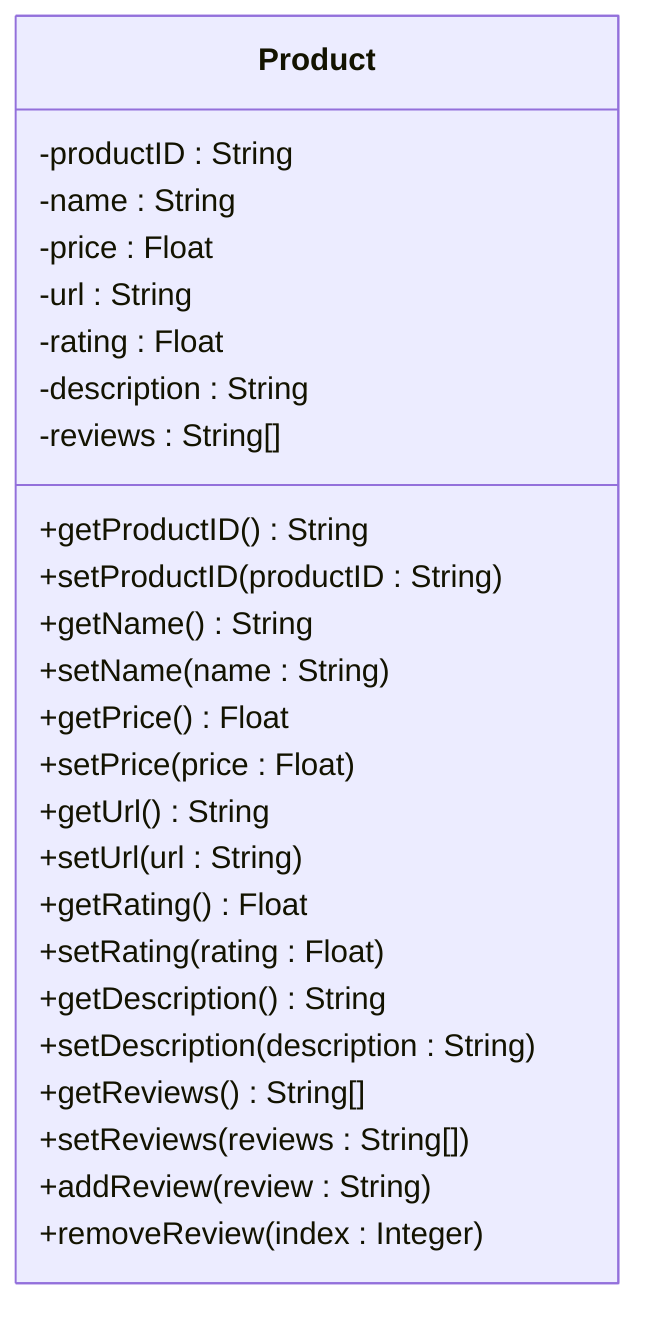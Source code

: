 classDiagram
    class Product {
        -productID : String
        -name : String
        -price : Float
        -url : String
        -rating : Float
        -description : String
        -reviews : String[]

        +getProductID() String
        +setProductID(productID : String)
        +getName() String
        +setName(name : String)
        +getPrice() Float
        +setPrice(price : Float)
        +getUrl() String
        +setUrl(url : String)
        +getRating() Float
        +setRating(rating : Float)
        +getDescription() String
        +setDescription(description : String)
        +getReviews() String[]
        +setReviews(reviews : String[])
        +addReview(review : String)
        +removeReview(index : Integer)
    }